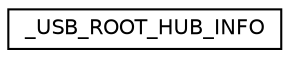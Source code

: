 digraph "Graphical Class Hierarchy"
{
  edge [fontname="Helvetica",fontsize="10",labelfontname="Helvetica",labelfontsize="10"];
  node [fontname="Helvetica",fontsize="10",shape=record];
  rankdir="LR";
  Node1 [label="_USB_ROOT_HUB_INFO",height=0.2,width=0.4,color="black", fillcolor="white", style="filled",URL="$struct___u_s_b___r_o_o_t___h_u_b___i_n_f_o.html"];
}
